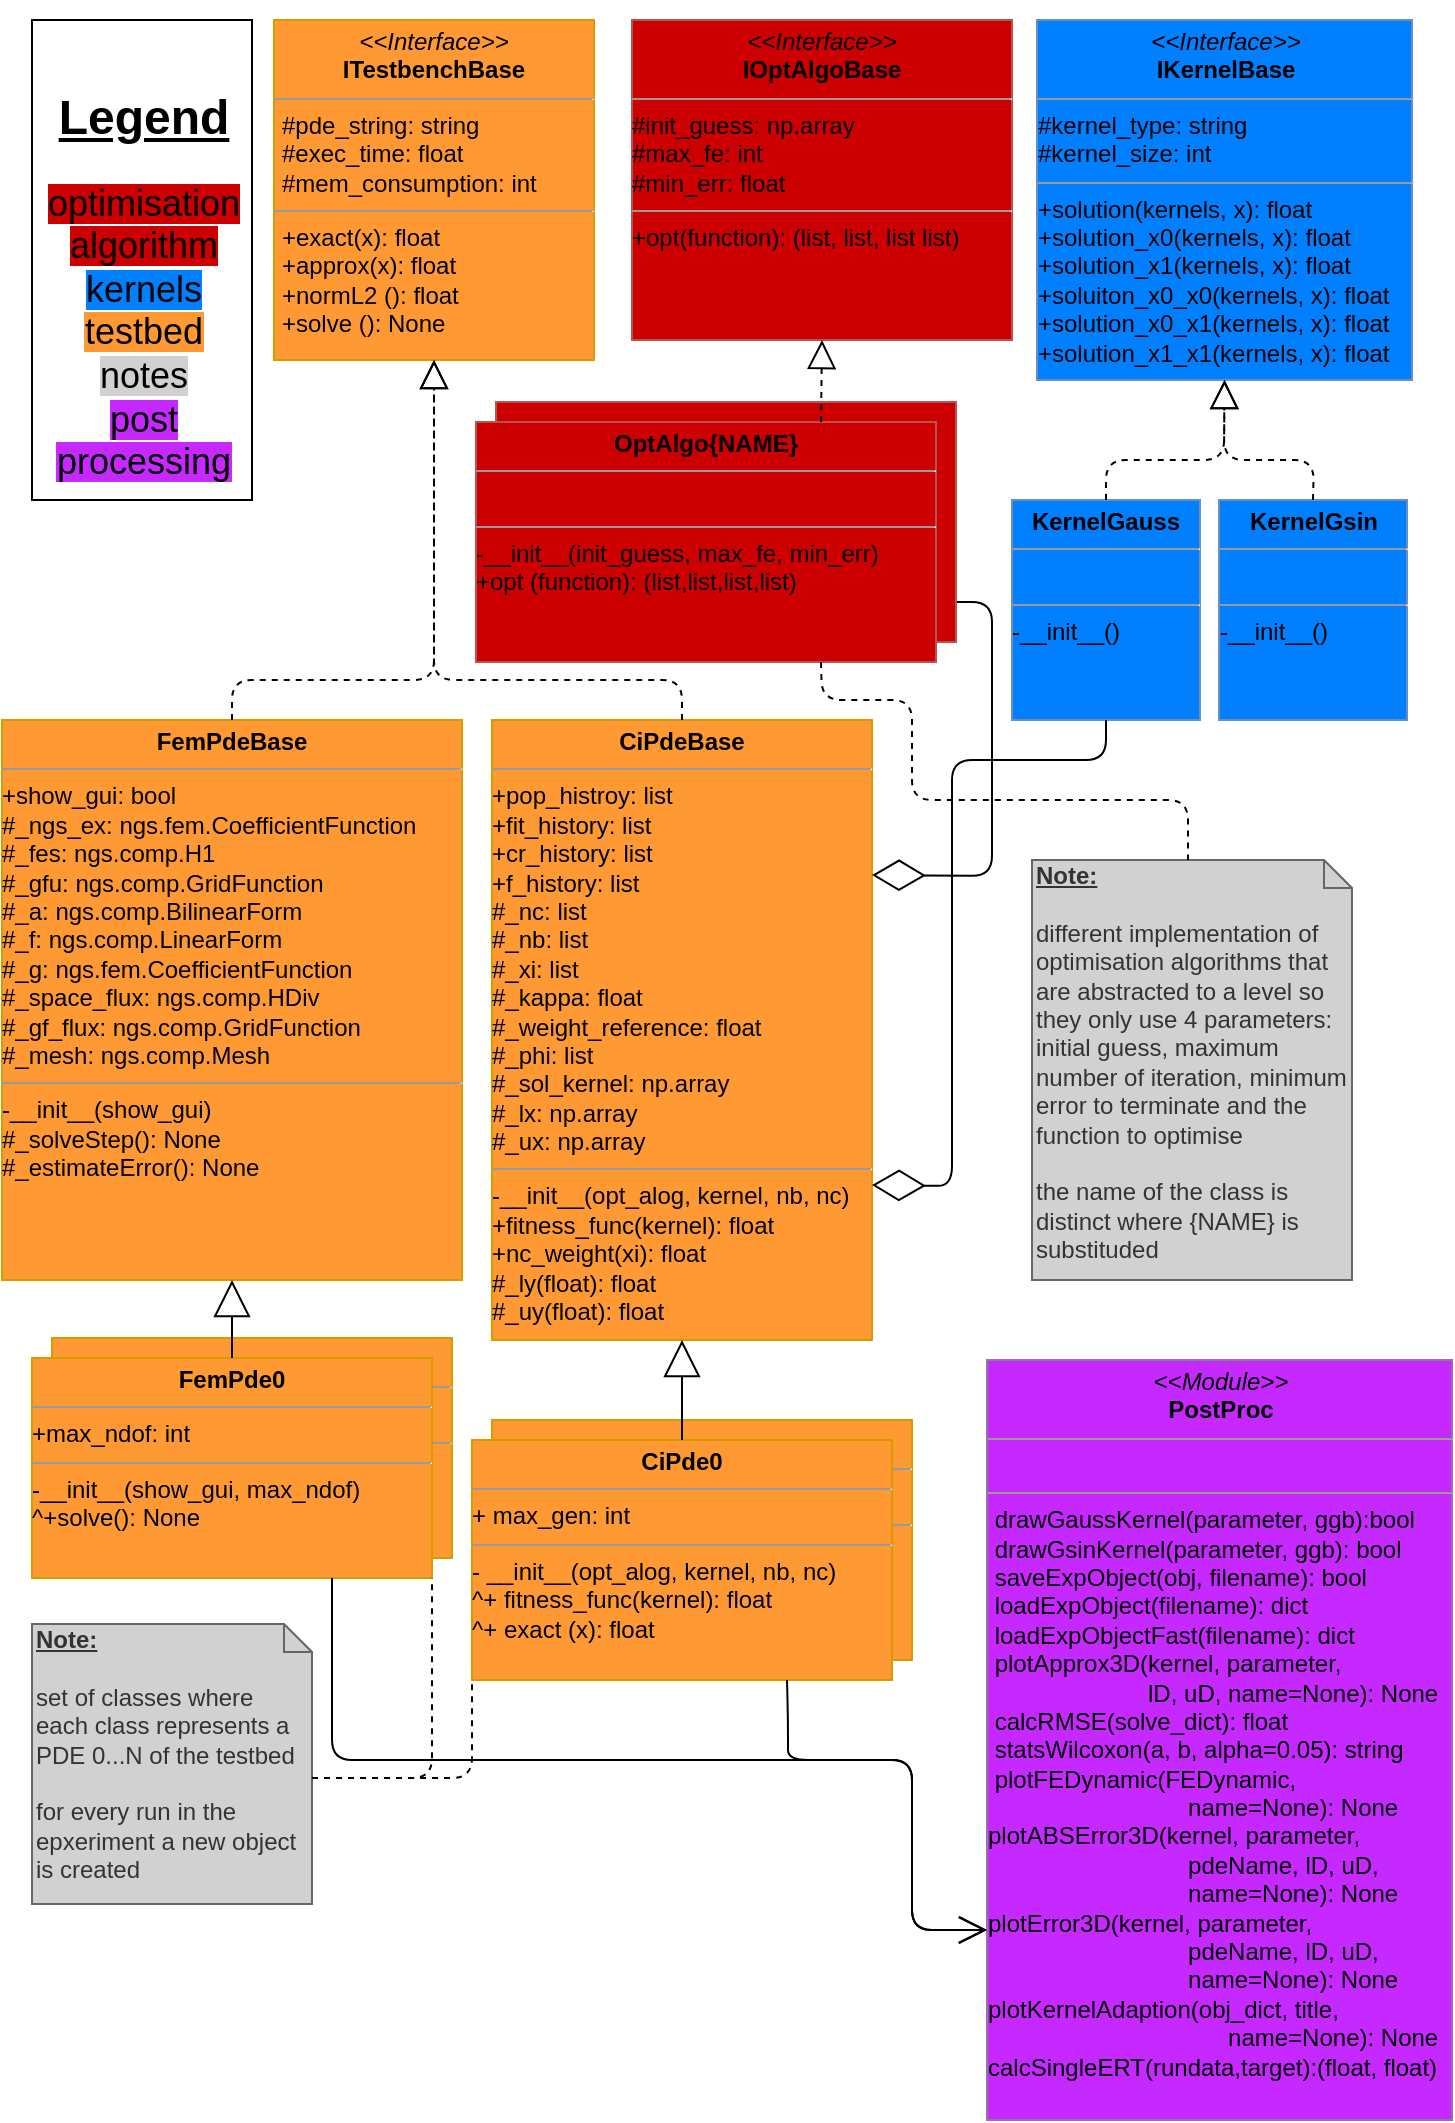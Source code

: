 <mxfile version="13.6.2" type="device"><diagram name="Page-1" id="c4acf3e9-155e-7222-9cf6-157b1a14988f"><mxGraphModel dx="1422" dy="801" grid="1" gridSize="10" guides="1" tooltips="1" connect="1" arrows="1" fold="1" page="1" pageScale="1" pageWidth="850" pageHeight="1100" background="#ffffff" math="0" shadow="0"><root><mxCell id="0"/><mxCell id="1" parent="0"/><mxCell id="mOhR2xE8CFZFWW8473Mu-9" value="&lt;p style=&quot;margin: 0px ; margin-top: 4px ; text-align: center&quot;&gt;&lt;br&gt;&lt;/p&gt;&lt;hr size=&quot;1&quot;&gt;&lt;div&gt;&lt;br&gt;&lt;/div&gt;&lt;hr size=&quot;1&quot;&gt;&lt;p style=&quot;margin: 0px ; margin-left: 4px&quot;&gt;&lt;br&gt;&lt;/p&gt;" style="verticalAlign=top;align=left;overflow=fill;fontSize=12;fontFamily=Helvetica;html=1;fillColor=#FF9933;strokeColor=#d79b00;" parent="1" vertex="1"><mxGeometry x="270" y="710" width="210" height="120" as="geometry"/></mxCell><mxCell id="mOhR2xE8CFZFWW8473Mu-8" value="&lt;p style=&quot;margin: 0px ; margin-top: 4px ; text-align: center&quot;&gt;&lt;br&gt;&lt;/p&gt;&lt;hr size=&quot;1&quot;&gt;&lt;div&gt;&lt;br&gt;&lt;/div&gt;&lt;hr size=&quot;1&quot;&gt;&lt;p style=&quot;margin: 0px ; margin-left: 4px&quot;&gt;&lt;br&gt;&lt;/p&gt;" style="verticalAlign=top;align=left;overflow=fill;fontSize=12;fontFamily=Helvetica;html=1;fillColor=#FF9933;strokeColor=#d79b00;" parent="1" vertex="1"><mxGeometry x="50" y="669" width="200" height="110" as="geometry"/></mxCell><mxCell id="5d2195bd80daf111-18" value="&lt;p style=&quot;margin: 0px ; margin-top: 4px ; text-align: center&quot;&gt;&lt;i&gt;&amp;lt;&amp;lt;Interface&amp;gt;&amp;gt;&lt;/i&gt;&lt;br&gt;&lt;b&gt;ITestbenchBase&lt;/b&gt;&lt;/p&gt;&lt;hr size=&quot;1&quot;&gt;&lt;p style=&quot;margin: 0px ; margin-left: 4px&quot;&gt;#pde_string: string&lt;br&gt;#exec_time: float&lt;/p&gt;&lt;p style=&quot;margin: 0px ; margin-left: 4px&quot;&gt;#mem_consumption: int&lt;br&gt;&lt;/p&gt;&lt;hr size=&quot;1&quot;&gt;&lt;p style=&quot;margin: 0px ; margin-left: 4px&quot;&gt;+exact(x): float&lt;br&gt;+approx(x): float&lt;/p&gt;&lt;p style=&quot;margin: 0px ; margin-left: 4px&quot;&gt;+normL2 (): float&lt;/p&gt;&lt;p style=&quot;margin: 0px ; margin-left: 4px&quot;&gt;+solve (): None&lt;br&gt;&lt;/p&gt;" style="verticalAlign=top;align=left;overflow=fill;fontSize=12;fontFamily=Helvetica;html=1;rounded=0;shadow=0;comic=0;labelBackgroundColor=none;strokeWidth=1;fillColor=#FF9933;strokeColor=#d79b00;" parent="1" vertex="1"><mxGeometry x="161" y="10" width="160" height="170" as="geometry"/></mxCell><mxCell id="OqN1oSKdxXawtuKfXdIL-16" value="&lt;p style=&quot;margin: 0px ; margin-top: 4px ; text-align: center&quot;&gt;&lt;i&gt;&amp;lt;&amp;lt;Interface&amp;gt;&amp;gt;&lt;/i&gt;&lt;br&gt;&lt;b&gt;IKernelBase&lt;/b&gt;&lt;/p&gt;&lt;hr size=&quot;1&quot;&gt;&lt;div&gt;#kernel_type: string&lt;/div&gt;&lt;div&gt;#kernel_size: int&lt;/div&gt;&lt;hr size=&quot;1&quot;&gt;&lt;div&gt;+solution(kernels, x): float&lt;/div&gt;&lt;div&gt;+solution_x0(kernels, x): float&lt;br&gt;&lt;/div&gt;&lt;div&gt;+solution_x1(kernels, x): float&lt;br&gt;&lt;/div&gt;&lt;div&gt;+soluiton_x0_x0(kernels, x): float&lt;br&gt;&lt;/div&gt;&lt;div&gt;+solution_x0_x1(kernels, x): float&lt;br&gt;&lt;/div&gt;&lt;div&gt;+solution_x1_x1(kernels, x): float&lt;/div&gt;" style="verticalAlign=top;align=left;overflow=fill;fontSize=12;fontFamily=Helvetica;html=1;rounded=0;shadow=0;comic=0;labelBackgroundColor=none;strokeWidth=1;fillColor=#007FFF;strokeColor=#6c8ebf;" parent="1" vertex="1"><mxGeometry x="542.5" y="10" width="187.5" height="180" as="geometry"/></mxCell><mxCell id="xsPXz_OzfztTlI7cCrGP-11" value="&lt;p style=&quot;margin: 0px ; margin-top: 4px ; text-align: center&quot;&gt;&lt;b&gt;FemPdeBase&lt;/b&gt;&lt;br&gt;&lt;/p&gt;&lt;hr size=&quot;1&quot;&gt;&lt;div&gt;+show_gui: bool &lt;br&gt;&lt;/div&gt;&lt;div&gt;#_ngs_ex: ngs.fem.CoefficientFunction&lt;br&gt;&lt;/div&gt;&lt;div&gt;#_fes: ngs.comp.H1&lt;br&gt;&lt;/div&gt;&lt;div&gt;#_gfu: ngs.comp.GridFunction&lt;br&gt;&lt;/div&gt;&lt;div&gt;#_a: ngs.comp.BilinearForm&lt;br&gt;&lt;/div&gt;&lt;div&gt;#_f: ngs.comp.LinearForm&lt;br&gt;&lt;/div&gt;&lt;div&gt;#_g: ngs.fem.CoefficientFunction&lt;br&gt;&lt;/div&gt;&lt;div&gt;#_space_flux: ngs.comp.HDiv&lt;br&gt;&lt;/div&gt;&lt;div&gt;#_gf_flux: ngs.comp.GridFunction&lt;br&gt;&lt;/div&gt;&lt;div&gt;#_mesh: ngs.comp.Mesh&lt;/div&gt;&lt;hr size=&quot;1&quot;&gt;&lt;div&gt;-__init__(show_gui)&lt;/div&gt;&lt;div&gt;#_solveStep(): None&lt;br&gt;&lt;/div&gt;&lt;div&gt;#_estimateError(): None &lt;br&gt;&lt;/div&gt;" style="verticalAlign=top;align=left;overflow=fill;fontSize=12;fontFamily=Helvetica;html=1;fillColor=#FF9933;strokeColor=#d79b00;" parent="1" vertex="1"><mxGeometry x="25" y="360" width="230" height="280" as="geometry"/></mxCell><mxCell id="xsPXz_OzfztTlI7cCrGP-12" value="&lt;p style=&quot;margin: 0px ; margin-top: 4px ; text-align: center&quot;&gt;&lt;b&gt;CiPdeBase&lt;/b&gt;&lt;br&gt;&lt;/p&gt;&lt;hr size=&quot;1&quot;&gt;&lt;div&gt;+pop_histroy: list&lt;/div&gt;&lt;div&gt;+fit_history: list&lt;br&gt;&lt;/div&gt;&lt;div&gt;+cr_history: list&lt;br&gt;&lt;/div&gt;&lt;div&gt;+f_history: list&lt;br&gt;&lt;/div&gt;&lt;div&gt;#_nc: list&lt;br&gt;&lt;/div&gt;&lt;div&gt;#_nb: list&lt;br&gt;&lt;/div&gt;&lt;div&gt;#_xi: list&lt;br&gt;&lt;/div&gt;&lt;div&gt;#_kappa: float&lt;br&gt;&lt;/div&gt;&lt;div&gt;#_weight_reference: float&lt;br&gt;&lt;/div&gt;&lt;div&gt;#_phi: list&lt;br&gt;&lt;/div&gt;&lt;div&gt;#_sol_kernel: np.array&lt;br&gt;&lt;/div&gt;&lt;div&gt;#_lx: np.array&lt;br&gt;&lt;/div&gt;&lt;div&gt;#_ux: np.array&lt;/div&gt;&lt;hr size=&quot;1&quot;&gt;&lt;div&gt;-__init__(opt_alog, kernel, nb, nc)&lt;/div&gt;&lt;div&gt;+fitness_func(kernel): float&lt;/div&gt;&lt;div&gt;+nc_weight(xi): float&lt;br&gt;&lt;/div&gt;&lt;div&gt;#_ly(float): float&lt;br&gt;&lt;/div&gt;&lt;div&gt;#_uy(float): float&lt;/div&gt;" style="verticalAlign=top;align=left;overflow=fill;fontSize=12;fontFamily=Helvetica;html=1;fillColor=#FF9933;strokeColor=#d79b00;" parent="1" vertex="1"><mxGeometry x="270" y="360" width="190" height="310" as="geometry"/></mxCell><mxCell id="xsPXz_OzfztTlI7cCrGP-13" value="" style="endArrow=block;dashed=1;endFill=0;endSize=12;html=1;exitX=0.5;exitY=0;exitDx=0;exitDy=0;entryX=0.5;entryY=1;entryDx=0;entryDy=0;" parent="1" source="xsPXz_OzfztTlI7cCrGP-11" target="5d2195bd80daf111-18" edge="1"><mxGeometry width="160" relative="1" as="geometry"><mxPoint x="82" y="640" as="sourcePoint"/><mxPoint x="162" y="200" as="targetPoint"/><Array as="points"><mxPoint x="140" y="340"/><mxPoint x="241" y="340"/></Array></mxGeometry></mxCell><mxCell id="xsPXz_OzfztTlI7cCrGP-14" value="" style="endArrow=block;dashed=1;endFill=0;endSize=12;html=1;exitX=0.5;exitY=0;exitDx=0;exitDy=0;entryX=0.5;entryY=1;entryDx=0;entryDy=0;" parent="1" source="xsPXz_OzfztTlI7cCrGP-12" target="5d2195bd80daf111-18" edge="1"><mxGeometry width="160" relative="1" as="geometry"><mxPoint x="132" y="690" as="sourcePoint"/><mxPoint x="292" y="690" as="targetPoint"/><Array as="points"><mxPoint x="365" y="340"/><mxPoint x="241" y="340"/></Array></mxGeometry></mxCell><mxCell id="xsPXz_OzfztTlI7cCrGP-15" value="&lt;p style=&quot;margin: 0px ; margin-top: 4px ; text-align: center&quot;&gt;&lt;b&gt;KernelGauss&lt;/b&gt;&lt;br&gt;&lt;/p&gt;&lt;hr size=&quot;1&quot;&gt;&lt;div&gt;&lt;br&gt;&lt;/div&gt;&lt;hr size=&quot;1&quot;&gt;-__init__()" style="verticalAlign=top;align=left;overflow=fill;fontSize=12;fontFamily=Helvetica;html=1;fillColor=#007FFF;strokeColor=#6c8ebf;" parent="1" vertex="1"><mxGeometry x="530" y="250" width="94" height="110" as="geometry"/></mxCell><mxCell id="xsPXz_OzfztTlI7cCrGP-19" value="&lt;div&gt;&lt;u&gt;&lt;b&gt;Note: &lt;/b&gt;&lt;br&gt;&lt;/u&gt;&lt;/div&gt;&lt;div&gt;&lt;u&gt;&lt;/u&gt;&lt;br&gt;&lt;/div&gt;&lt;div&gt;set of classes where each class represents a &lt;br&gt;&lt;/div&gt;&lt;div&gt;PDE 0...N of the testbed&lt;/div&gt;&lt;div&gt;&lt;br&gt;&lt;/div&gt;&lt;div&gt;for every run in the epxeriment a new object is created&lt;br&gt;&lt;/div&gt;" style="shape=note;whiteSpace=wrap;html=1;size=14;verticalAlign=top;align=left;spacingTop=-6;fillColor=#D1D1D1;strokeColor=#666666;fontColor=#333333;" parent="1" vertex="1"><mxGeometry x="40" y="812" width="140" height="140" as="geometry"/></mxCell><mxCell id="_FakmQh8LEeZEkgtfWAc-1" value="" style="endArrow=diamondThin;endFill=0;endSize=24;html=1;entryX=1;entryY=0.25;entryDx=0;entryDy=0;exitX=1;exitY=0.75;exitDx=0;exitDy=0;" parent="1" source="ZzWrm3ZySU144fqTAeIb-2" target="xsPXz_OzfztTlI7cCrGP-12" edge="1"><mxGeometry width="160" relative="1" as="geometry"><mxPoint x="550" y="410" as="sourcePoint"/><mxPoint x="452" y="310" as="targetPoint"/><Array as="points"><mxPoint x="520" y="301"/><mxPoint x="520" y="438"/></Array></mxGeometry></mxCell><mxCell id="mOhR2xE8CFZFWW8473Mu-2" value="&lt;p style=&quot;margin: 0px ; margin-top: 4px ; text-align: center&quot;&gt;&lt;b&gt;FemPde0&lt;/b&gt;&lt;br&gt;&lt;/p&gt;&lt;hr size=&quot;1&quot;&gt;&lt;div&gt;+max_ndof: int&lt;br&gt;&lt;/div&gt;&lt;hr size=&quot;1&quot;&gt;&lt;div&gt;-__init__(show_gui, max_ndof)&lt;/div&gt;&lt;div&gt;^+solve(): None&lt;/div&gt;" style="verticalAlign=top;align=left;overflow=fill;fontSize=12;fontFamily=Helvetica;html=1;fillColor=#FF9933;strokeColor=#d79b00;" parent="1" vertex="1"><mxGeometry x="40" y="679" width="200" height="110" as="geometry"/></mxCell><mxCell id="mOhR2xE8CFZFWW8473Mu-3" value="" style="endArrow=block;endSize=16;endFill=0;html=1;exitX=0.5;exitY=0;exitDx=0;exitDy=0;entryX=0.5;entryY=1;entryDx=0;entryDy=0;" parent="1" source="mOhR2xE8CFZFWW8473Mu-2" target="xsPXz_OzfztTlI7cCrGP-11" edge="1"><mxGeometry x="-0.143" y="30" width="160" relative="1" as="geometry"><mxPoint x="322" y="640" as="sourcePoint"/><mxPoint x="112" y="580" as="targetPoint"/><mxPoint as="offset"/></mxGeometry></mxCell><mxCell id="mOhR2xE8CFZFWW8473Mu-4" value="&lt;p style=&quot;margin: 0px ; margin-top: 4px ; text-align: center&quot;&gt;&lt;b&gt;CiPde0&lt;/b&gt;&lt;br&gt;&lt;/p&gt;&lt;hr size=&quot;1&quot;&gt;&lt;div&gt;+ max_gen: int&lt;br&gt;&lt;/div&gt;&lt;hr size=&quot;1&quot;&gt;&lt;div&gt;- __init__(opt_alog, kernel, nb, nc)&lt;/div&gt;&lt;div&gt;^+ fitness_func(kernel): float&lt;br&gt;&lt;/div&gt;&lt;div&gt;^+ exact (x): float&lt;br&gt;&lt;/div&gt;&lt;div&gt;&lt;br&gt;&lt;/div&gt;" style="verticalAlign=top;align=left;overflow=fill;fontSize=12;fontFamily=Helvetica;html=1;fillColor=#FF9933;strokeColor=#d79b00;" parent="1" vertex="1"><mxGeometry x="260" y="720" width="210" height="120" as="geometry"/></mxCell><mxCell id="mOhR2xE8CFZFWW8473Mu-5" value="" style="endArrow=block;endSize=16;endFill=0;html=1;entryX=0.5;entryY=1;entryDx=0;entryDy=0;exitX=0.5;exitY=0;exitDx=0;exitDy=0;" parent="1" source="mOhR2xE8CFZFWW8473Mu-4" target="xsPXz_OzfztTlI7cCrGP-12" edge="1"><mxGeometry x="-0.143" y="30" width="160" relative="1" as="geometry"><mxPoint x="347" y="620" as="sourcePoint"/><mxPoint x="442" y="590" as="targetPoint"/><mxPoint as="offset"/></mxGeometry></mxCell><mxCell id="mOhR2xE8CFZFWW8473Mu-6" value="" style="endArrow=none;dashed=1;html=1;exitX=0;exitY=0;exitDx=140;exitDy=77;exitPerimeter=0;entryX=0;entryY=1;entryDx=0;entryDy=0;" parent="1" source="xsPXz_OzfztTlI7cCrGP-19" target="mOhR2xE8CFZFWW8473Mu-4" edge="1"><mxGeometry width="50" height="50" relative="1" as="geometry"><mxPoint x="422" y="820" as="sourcePoint"/><mxPoint x="472" y="770" as="targetPoint"/><Array as="points"><mxPoint x="260" y="889"/></Array></mxGeometry></mxCell><mxCell id="ZzWrm3ZySU144fqTAeIb-1" value="&lt;p style=&quot;margin: 0px ; margin-top: 4px ; text-align: center&quot;&gt;&lt;i&gt;&amp;lt;&amp;lt;Interface&amp;gt;&amp;gt;&lt;/i&gt;&lt;br&gt;&lt;b&gt;IOptAlgoBase&lt;/b&gt;&lt;/p&gt;&lt;hr size=&quot;1&quot;&gt;&lt;div&gt;#init_guess: np.array&lt;/div&gt;&lt;div&gt;#max_fe: int&lt;br&gt;&lt;/div&gt;&lt;div&gt;#min_err: float&lt;br&gt;&lt;/div&gt;&lt;hr size=&quot;1&quot;&gt;+opt(function): (list, list, list list)" style="verticalAlign=top;align=left;overflow=fill;fontSize=12;fontFamily=Helvetica;html=1;rounded=0;shadow=0;comic=0;labelBackgroundColor=none;strokeWidth=1;fillColor=#CC0000;strokeColor=#b85450;" parent="1" vertex="1"><mxGeometry x="340" y="10" width="190" height="160" as="geometry"/></mxCell><mxCell id="ZzWrm3ZySU144fqTAeIb-3" value="" style="endArrow=diamondThin;endFill=0;endSize=24;html=1;entryX=1;entryY=0.75;entryDx=0;entryDy=0;exitX=0.5;exitY=1;exitDx=0;exitDy=0;" parent="1" source="xsPXz_OzfztTlI7cCrGP-15" target="xsPXz_OzfztTlI7cCrGP-12" edge="1"><mxGeometry width="160" relative="1" as="geometry"><mxPoint x="480" y="650" as="sourcePoint"/><mxPoint x="640" y="650" as="targetPoint"/><Array as="points"><mxPoint x="577" y="380"/><mxPoint x="500" y="380"/><mxPoint x="500" y="593"/></Array></mxGeometry></mxCell><mxCell id="ZzWrm3ZySU144fqTAeIb-4" value="" style="verticalAlign=top;align=left;overflow=fill;fontSize=12;fontFamily=Helvetica;html=1;fillColor=#CC0000;strokeColor=#b85450;" parent="1" vertex="1"><mxGeometry x="272" y="201" width="230" height="120" as="geometry"/></mxCell><mxCell id="ZzWrm3ZySU144fqTAeIb-2" value="&lt;p style=&quot;margin: 0px ; margin-top: 4px ; text-align: center&quot;&gt;&lt;b&gt;OptAlgo{NAME}&lt;/b&gt;&lt;br&gt;&lt;/p&gt;&lt;hr size=&quot;1&quot;&gt;&lt;div&gt;&lt;br&gt;&lt;/div&gt;&lt;hr size=&quot;1&quot;&gt;&lt;div&gt;-__init__(init_guess, max_fe, min_err)&lt;/div&gt;&lt;div&gt;+opt (function): (list,list,list,list)&lt;/div&gt;&lt;p style=&quot;margin: 0px ; margin-left: 4px&quot;&gt;&lt;br&gt;&lt;/p&gt;" style="verticalAlign=top;align=left;overflow=fill;fontSize=12;fontFamily=Helvetica;html=1;fillColor=#CC0000;strokeColor=#b85450;" parent="1" vertex="1"><mxGeometry x="262" y="211" width="230" height="120" as="geometry"/></mxCell><mxCell id="ZzWrm3ZySU144fqTAeIb-5" value="&lt;div&gt;&lt;u&gt;&lt;b&gt;Note: &lt;/b&gt;&lt;br&gt;&lt;/u&gt;&lt;/div&gt;&lt;div&gt;&lt;br&gt;&lt;/div&gt;&lt;div&gt;different implementation of&amp;nbsp;&lt;/div&gt;&lt;div&gt;optimisation algorithms that &lt;br&gt;&lt;/div&gt;&lt;div&gt;are abstracted to a level so they only use 4 parameters: initial guess, maximum number of iteration, minimum error to terminate and the function to optimise&lt;/div&gt;&lt;div&gt;&lt;br&gt;&lt;/div&gt;&lt;div&gt;the name of the class is distinct where {NAME} is substituded&lt;br&gt;&lt;/div&gt;&lt;div&gt;&lt;br&gt;&lt;/div&gt;" style="shape=note;whiteSpace=wrap;html=1;size=14;verticalAlign=top;align=left;spacingTop=-6;fillColor=#D1D1D1;strokeColor=#666666;fontColor=#333333;" parent="1" vertex="1"><mxGeometry x="540" y="430" width="160" height="210" as="geometry"/></mxCell><mxCell id="ZzWrm3ZySU144fqTAeIb-6" value="" style="endArrow=block;dashed=1;endFill=0;endSize=12;html=1;entryX=0.5;entryY=1;entryDx=0;entryDy=0;exitX=0.75;exitY=0;exitDx=0;exitDy=0;" parent="1" source="ZzWrm3ZySU144fqTAeIb-2" target="ZzWrm3ZySU144fqTAeIb-1" edge="1"><mxGeometry width="160" relative="1" as="geometry"><mxPoint x="530" y="240" as="sourcePoint"/><mxPoint x="732" y="210" as="targetPoint"/><Array as="points"/></mxGeometry></mxCell><mxCell id="ZzWrm3ZySU144fqTAeIb-7" value="" style="endArrow=none;dashed=1;html=1;entryX=0;entryY=0;entryDx=78;entryDy=0;entryPerimeter=0;exitX=0.75;exitY=1;exitDx=0;exitDy=0;" parent="1" source="ZzWrm3ZySU144fqTAeIb-2" target="ZzWrm3ZySU144fqTAeIb-5" edge="1"><mxGeometry width="50" height="50" relative="1" as="geometry"><mxPoint x="490" y="360" as="sourcePoint"/><mxPoint x="650" y="640" as="targetPoint"/><Array as="points"><mxPoint x="435" y="350"/><mxPoint x="480" y="350"/><mxPoint x="480" y="400"/><mxPoint x="618" y="400"/></Array></mxGeometry></mxCell><mxCell id="ZzWrm3ZySU144fqTAeIb-8" value="&lt;h1 align=&quot;center&quot;&gt;&lt;br&gt;&lt;u&gt;Legend&lt;/u&gt;&lt;br&gt;&lt;/h1&gt;&lt;p style=&quot;font-size: 18px&quot; align=&quot;center&quot;&gt;&lt;span style=&quot;background-color: rgb(204 , 0 , 0)&quot;&gt;optimisation&lt;br&gt;algorithm&lt;/span&gt;&lt;br&gt;&lt;span style=&quot;background-color: rgb(0 , 127 , 255)&quot;&gt;kernels&lt;/span&gt;&lt;br&gt;&lt;span style=&quot;background-color: rgb(255 , 153 , 51)&quot;&gt;testbed&lt;/span&gt;&lt;br&gt;&lt;span style=&quot;background-color: rgb(209 , 209 , 209)&quot;&gt;notes&lt;/span&gt;&lt;br&gt;&lt;span style=&quot;background-color: rgb(198 , 41 , 255)&quot;&gt;post processing&lt;/span&gt;&lt;br&gt;&lt;/p&gt;" style="text;html=1;strokeColor=#000000;fillColor=none;spacing=5;spacingTop=-20;whiteSpace=wrap;overflow=hidden;rounded=0;" parent="1" vertex="1"><mxGeometry x="40" y="10" width="110" height="240" as="geometry"/></mxCell><mxCell id="O7FxV-ty-cSQEr6K26pW-2" value="" style="endArrow=block;dashed=1;endFill=0;endSize=12;html=1;exitX=0.5;exitY=0;exitDx=0;exitDy=0;entryX=0.5;entryY=1;entryDx=0;entryDy=0;" parent="1" source="xsPXz_OzfztTlI7cCrGP-15" target="OqN1oSKdxXawtuKfXdIL-16" edge="1"><mxGeometry width="160" relative="1" as="geometry"><mxPoint x="495" y="250" as="sourcePoint"/><mxPoint x="690" y="210" as="targetPoint"/><Array as="points"><mxPoint x="577" y="230"/><mxPoint x="636" y="230"/></Array></mxGeometry></mxCell><mxCell id="O7FxV-ty-cSQEr6K26pW-4" value="" style="endArrow=open;endFill=1;endSize=12;html=1;exitX=0.75;exitY=1;exitDx=0;exitDy=0;entryX=0;entryY=0.75;entryDx=0;entryDy=0;" parent="1" source="mOhR2xE8CFZFWW8473Mu-4" target="uOPe14mfxpZ8FUBENCYt-1" edge="1"><mxGeometry width="160" relative="1" as="geometry"><mxPoint x="390" y="850" as="sourcePoint"/><mxPoint x="510" y="820" as="targetPoint"/><Array as="points"><mxPoint x="418" y="860"/><mxPoint x="418" y="880"/><mxPoint x="480" y="880"/><mxPoint x="480" y="965"/></Array></mxGeometry></mxCell><mxCell id="uOPe14mfxpZ8FUBENCYt-1" value="&lt;p style=&quot;margin: 0px ; margin-top: 4px ; text-align: center&quot;&gt;&lt;i&gt;&amp;lt;&amp;lt;Module&amp;gt;&amp;gt;&lt;/i&gt;&lt;br&gt;&lt;b&gt;PostProc&lt;/b&gt;&lt;/p&gt;&lt;hr size=&quot;1&quot;&gt;&lt;p style=&quot;margin: 0px ; margin-left: 4px&quot;&gt;&lt;br&gt;&lt;/p&gt;&lt;hr size=&quot;1&quot;&gt;&lt;div&gt;&amp;nbsp;drawGaussKernel(parameter, ggb):bool&lt;/div&gt;&lt;div&gt;&amp;nbsp;drawGsinKernel(parameter, ggb): bool&lt;/div&gt;&lt;div&gt;&amp;nbsp;saveExpObject(obj, filename): bool&lt;/div&gt;&lt;div&gt;&amp;nbsp;loadExpObject(filename): dict&lt;/div&gt;&lt;div&gt;&amp;nbsp;loadExpObjectFast(filename): dict &lt;br&gt;&lt;/div&gt;&lt;div&gt;&amp;nbsp;plotApprox3D(kernel, parameter, &lt;br&gt;&amp;nbsp;&amp;nbsp;&amp;nbsp;&amp;nbsp;&amp;nbsp;&amp;nbsp;&amp;nbsp;&amp;nbsp;&amp;nbsp;&amp;nbsp;&amp;nbsp;&amp;nbsp;&amp;nbsp;&amp;nbsp;&amp;nbsp;&amp;nbsp;&amp;nbsp;&amp;nbsp;&amp;nbsp;&amp;nbsp;&amp;nbsp;&amp;nbsp;&amp;nbsp; lD, uD, name=None): None&lt;br&gt;&lt;/div&gt;&lt;div&gt;&amp;nbsp;calcRMSE(solve_dict): float&lt;/div&gt;&lt;div&gt;&amp;nbsp;statsWilcoxon(a, b, alpha=0.05): string&lt;/div&gt;&lt;div&gt;&amp;nbsp;plotFEDynamic(FEDynamic, &lt;br&gt;&lt;/div&gt;&lt;div&gt;&amp;nbsp;&amp;nbsp; &amp;nbsp;&amp;nbsp;&amp;nbsp;&amp;nbsp;&amp;nbsp;&amp;nbsp;&amp;nbsp;&amp;nbsp;&amp;nbsp;&amp;nbsp;&amp;nbsp;&amp;nbsp;&amp;nbsp;&amp;nbsp;&amp;nbsp;&amp;nbsp;&amp;nbsp;&amp;nbsp;&amp;nbsp;&amp;nbsp;&amp;nbsp;&amp;nbsp;&amp;nbsp;&amp;nbsp;&amp;nbsp;&amp;nbsp; name=None): None&lt;/div&gt;&lt;div&gt;plotABSError3D(kernel, parameter, &lt;br&gt;&lt;/div&gt;&lt;div&gt;&amp;nbsp;&amp;nbsp;&amp;nbsp;&amp;nbsp;&amp;nbsp;&amp;nbsp;&amp;nbsp;&amp;nbsp;&amp;nbsp;&amp;nbsp;&amp;nbsp;&amp;nbsp;&amp;nbsp;&amp;nbsp;&amp;nbsp;&amp;nbsp;&amp;nbsp;&amp;nbsp;&amp;nbsp;&amp;nbsp;&amp;nbsp;&amp;nbsp;&amp;nbsp;&amp;nbsp;&amp;nbsp;&amp;nbsp;&amp;nbsp;&amp;nbsp;&amp;nbsp; pdeName, lD, uD, &lt;br&gt;&lt;/div&gt;&lt;div&gt;&amp;nbsp;&amp;nbsp;&amp;nbsp;&amp;nbsp;&amp;nbsp;&amp;nbsp;&amp;nbsp;&amp;nbsp;&amp;nbsp;&amp;nbsp;&amp;nbsp;&amp;nbsp;&amp;nbsp;&amp;nbsp;&amp;nbsp;&amp;nbsp;&amp;nbsp;&amp;nbsp;&amp;nbsp;&amp;nbsp;&amp;nbsp;&amp;nbsp;&amp;nbsp;&amp;nbsp;&amp;nbsp;&amp;nbsp;&amp;nbsp;&amp;nbsp;&amp;nbsp; name=None): None&lt;/div&gt;&lt;div&gt;&lt;div&gt;plotError3D(kernel, parameter, &lt;br&gt;&lt;/div&gt;&lt;div&gt;&amp;nbsp;&amp;nbsp;&amp;nbsp;&amp;nbsp;&amp;nbsp;&amp;nbsp;&amp;nbsp;&amp;nbsp;&amp;nbsp;&amp;nbsp;&amp;nbsp;&amp;nbsp;&amp;nbsp;&amp;nbsp;&amp;nbsp;&amp;nbsp;&amp;nbsp;&amp;nbsp;&amp;nbsp;&amp;nbsp;&amp;nbsp;&amp;nbsp;&amp;nbsp;&amp;nbsp;&amp;nbsp;&amp;nbsp;&amp;nbsp;&amp;nbsp;&amp;nbsp; pdeName, lD, uD, &lt;br&gt;&lt;/div&gt;&lt;div&gt;&amp;nbsp;&amp;nbsp;&amp;nbsp;&amp;nbsp;&amp;nbsp;&amp;nbsp;&amp;nbsp;&amp;nbsp;&amp;nbsp;&amp;nbsp;&amp;nbsp;&amp;nbsp;&amp;nbsp;&amp;nbsp;&amp;nbsp;&amp;nbsp;&amp;nbsp;&amp;nbsp;&amp;nbsp;&amp;nbsp;&amp;nbsp;&amp;nbsp;&amp;nbsp;&amp;nbsp;&amp;nbsp;&amp;nbsp;&amp;nbsp;&amp;nbsp;&amp;nbsp; name=None): None&lt;/div&gt;&lt;/div&gt;&lt;div&gt;plotKernelAdaption(obj_dict, title,&lt;/div&gt;&lt;div&gt;&amp;nbsp;&amp;nbsp;&amp;nbsp;&amp;nbsp;&amp;nbsp;&amp;nbsp;&amp;nbsp;&amp;nbsp;&amp;nbsp;&amp;nbsp;&amp;nbsp;&amp;nbsp;&amp;nbsp;&amp;nbsp;&amp;nbsp;&amp;nbsp;&amp;nbsp;&amp;nbsp;&amp;nbsp;&amp;nbsp;&amp;nbsp;&amp;nbsp;&amp;nbsp;&amp;nbsp;&amp;nbsp;&amp;nbsp;&amp;nbsp;&amp;nbsp;&amp;nbsp;&amp;nbsp;&amp;nbsp;&amp;nbsp;&amp;nbsp;&amp;nbsp;&amp;nbsp; name=None): None&lt;/div&gt;&lt;div&gt;calcSingleERT(rundata,target):(float, float)&lt;br&gt;&lt;/div&gt;&lt;div&gt;&lt;br&gt;&lt;/div&gt;" style="verticalAlign=top;align=left;overflow=fill;fontSize=12;fontFamily=Helvetica;html=1;fillColor=#C629FF;strokeColor=#9673a6;" parent="1" vertex="1"><mxGeometry x="517.5" y="680" width="232.5" height="380" as="geometry"/></mxCell><mxCell id="uOPe14mfxpZ8FUBENCYt-2" value="" style="endArrow=none;dashed=1;html=1;exitX=0;exitY=0;exitDx=140;exitDy=77;exitPerimeter=0;entryX=1;entryY=1;entryDx=0;entryDy=0;" parent="1" source="xsPXz_OzfztTlI7cCrGP-19" target="mOhR2xE8CFZFWW8473Mu-2" edge="1"><mxGeometry width="50" height="50" relative="1" as="geometry"><mxPoint x="230" y="960" as="sourcePoint"/><mxPoint x="425" y="903" as="targetPoint"/><Array as="points"><mxPoint x="240" y="889"/></Array></mxGeometry></mxCell><mxCell id="vh8NkHgrIYIRRfbVV7Ie-2" value="&lt;p style=&quot;margin: 0px ; margin-top: 4px ; text-align: center&quot;&gt;&lt;b&gt;KernelGsin&lt;/b&gt;&lt;br&gt;&lt;/p&gt;&lt;hr size=&quot;1&quot;&gt;&lt;div&gt;&lt;br&gt;&lt;/div&gt;&lt;hr size=&quot;1&quot;&gt;-__init__()" style="verticalAlign=top;align=left;overflow=fill;fontSize=12;fontFamily=Helvetica;html=1;fillColor=#007FFF;strokeColor=#6c8ebf;" parent="1" vertex="1"><mxGeometry x="633.5" y="250" width="94" height="110" as="geometry"/></mxCell><mxCell id="vh8NkHgrIYIRRfbVV7Ie-3" value="" style="endArrow=block;dashed=1;endFill=0;endSize=12;html=1;exitX=0.5;exitY=0;exitDx=0;exitDy=0;entryX=0.5;entryY=1;entryDx=0;entryDy=0;" parent="1" source="vh8NkHgrIYIRRfbVV7Ie-2" target="OqN1oSKdxXawtuKfXdIL-16" edge="1"><mxGeometry width="160" relative="1" as="geometry"><mxPoint x="577" y="250" as="sourcePoint"/><mxPoint x="570" y="210" as="targetPoint"/><Array as="points"><mxPoint x="681" y="230"/><mxPoint x="636" y="230"/></Array></mxGeometry></mxCell><mxCell id="GKQD2AUleeACaSPkNT66-1" value="" style="endArrow=open;endFill=1;endSize=12;html=1;exitX=0.75;exitY=1;exitDx=0;exitDy=0;entryX=0;entryY=0.75;entryDx=0;entryDy=0;" parent="1" source="mOhR2xE8CFZFWW8473Mu-2" target="uOPe14mfxpZ8FUBENCYt-1" edge="1"><mxGeometry width="160" relative="1" as="geometry"><mxPoint x="315" y="890" as="sourcePoint"/><mxPoint x="415" y="1015" as="targetPoint"/><Array as="points"><mxPoint x="190" y="880"/><mxPoint x="210" y="880"/><mxPoint x="420" y="880"/><mxPoint x="480" y="880"/><mxPoint x="480" y="965"/></Array></mxGeometry></mxCell></root></mxGraphModel></diagram></mxfile>